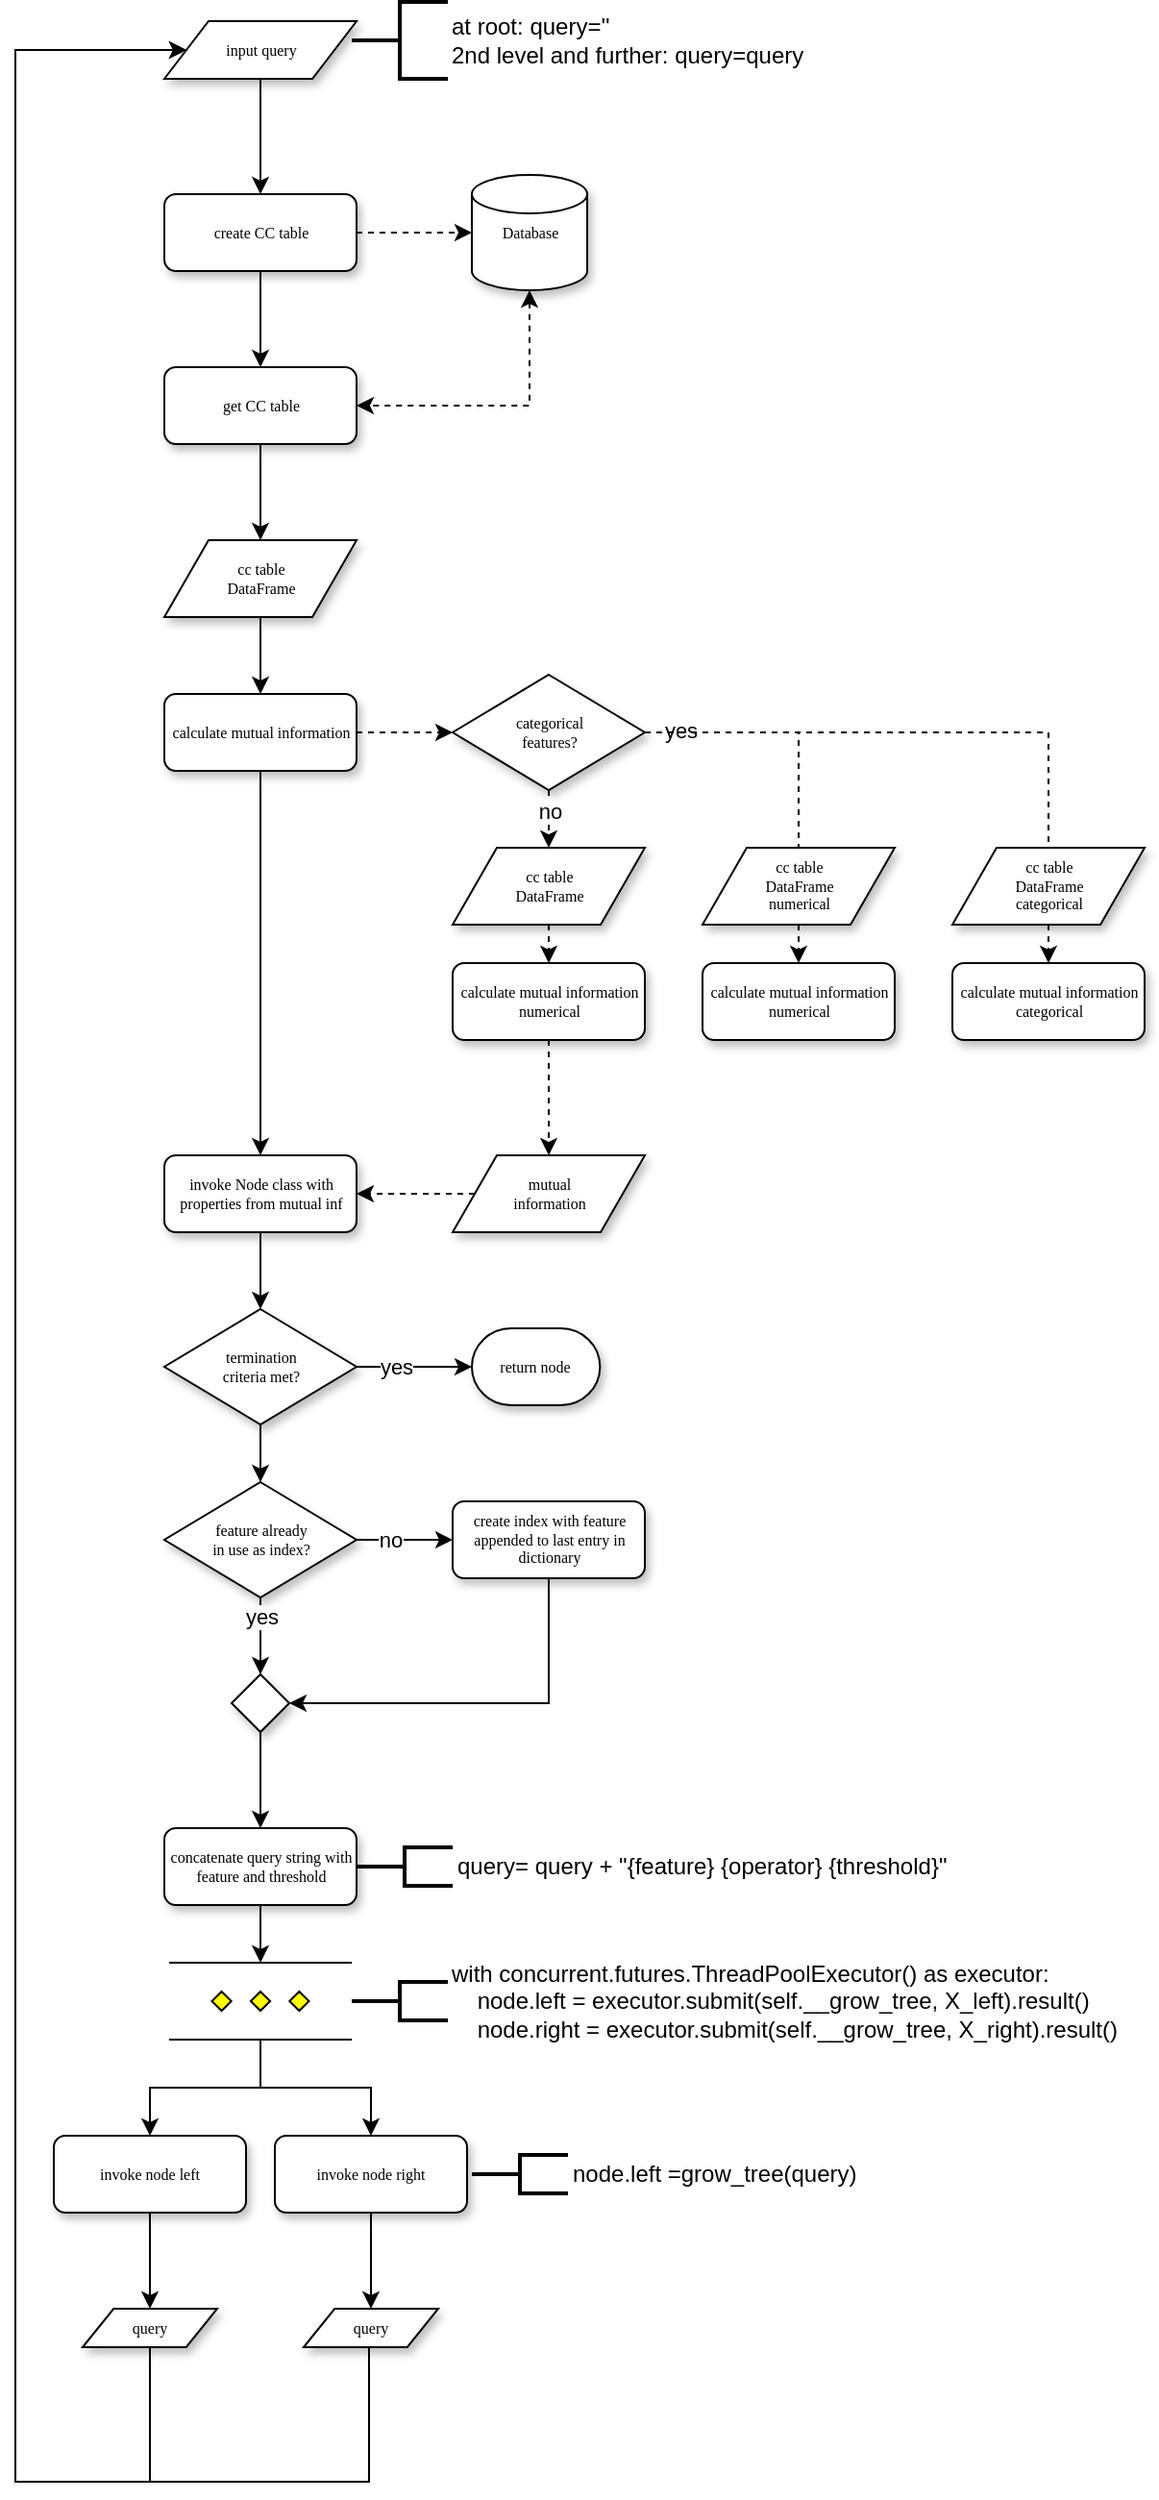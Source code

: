 <mxfile version="14.6.13" type="github">
  <diagram name="Page-1" id="edf60f1a-56cd-e834-aa8a-f176f3a09ee4">
    <mxGraphModel dx="691" dy="471" grid="1" gridSize="10" guides="1" tooltips="1" connect="1" arrows="1" fold="1" page="1" pageScale="1" pageWidth="1100" pageHeight="850" background="#ffffff" math="0" shadow="0">
      <root>
        <mxCell id="0" />
        <mxCell id="1" parent="0" />
        <mxCell id="JbQQHDA_vIymADXAR3bc-9" style="edgeStyle=orthogonalEdgeStyle;rounded=0;orthogonalLoop=1;jettySize=auto;html=1;exitX=0.5;exitY=1;exitDx=0;exitDy=0;" edge="1" parent="1" source="JbQQHDA_vIymADXAR3bc-2" target="JbQQHDA_vIymADXAR3bc-8">
          <mxGeometry relative="1" as="geometry" />
        </mxCell>
        <mxCell id="JbQQHDA_vIymADXAR3bc-2" value="input query" style="shape=parallelogram;html=1;strokeWidth=1;perimeter=parallelogramPerimeter;whiteSpace=wrap;rounded=0;size=0.23;shadow=1;fontFamily=Verdana;fontSize=8;" vertex="1" parent="1">
          <mxGeometry x="87.5" y="20" width="100" height="30" as="geometry" />
        </mxCell>
        <mxCell id="JbQQHDA_vIymADXAR3bc-3" value="&lt;div&gt;at root: query=&#39;&#39;&lt;/div&gt;&lt;div&gt;2nd level and further: query=query&lt;br&gt;&lt;/div&gt;" style="strokeWidth=2;html=1;shape=mxgraph.flowchart.annotation_2;align=left;labelPosition=right;pointerEvents=1;" vertex="1" parent="1">
          <mxGeometry x="185" y="10" width="50" height="40" as="geometry" />
        </mxCell>
        <mxCell id="JbQQHDA_vIymADXAR3bc-11" style="edgeStyle=orthogonalEdgeStyle;rounded=0;orthogonalLoop=1;jettySize=auto;html=1;exitX=1;exitY=0.5;exitDx=0;exitDy=0;entryX=0;entryY=0.5;entryDx=0;entryDy=0;entryPerimeter=0;dashed=1;" edge="1" parent="1" source="JbQQHDA_vIymADXAR3bc-8" target="JbQQHDA_vIymADXAR3bc-10">
          <mxGeometry relative="1" as="geometry" />
        </mxCell>
        <mxCell id="JbQQHDA_vIymADXAR3bc-13" style="edgeStyle=orthogonalEdgeStyle;rounded=0;orthogonalLoop=1;jettySize=auto;html=1;exitX=0.5;exitY=1;exitDx=0;exitDy=0;entryX=0.5;entryY=0;entryDx=0;entryDy=0;" edge="1" parent="1" source="JbQQHDA_vIymADXAR3bc-8" target="JbQQHDA_vIymADXAR3bc-12">
          <mxGeometry relative="1" as="geometry" />
        </mxCell>
        <mxCell id="JbQQHDA_vIymADXAR3bc-8" value="create CC table" style="rounded=1;whiteSpace=wrap;html=1;shadow=1;labelBackgroundColor=none;strokeWidth=1;fontFamily=Verdana;fontSize=8;align=center;" vertex="1" parent="1">
          <mxGeometry x="87.5" y="110" width="100" height="40" as="geometry" />
        </mxCell>
        <mxCell id="JbQQHDA_vIymADXAR3bc-27" style="edgeStyle=orthogonalEdgeStyle;rounded=0;orthogonalLoop=1;jettySize=auto;html=1;exitX=0.5;exitY=1;exitDx=0;exitDy=0;exitPerimeter=0;entryX=1;entryY=0.5;entryDx=0;entryDy=0;dashed=1;startArrow=classic;startFill=1;" edge="1" parent="1" source="JbQQHDA_vIymADXAR3bc-10" target="JbQQHDA_vIymADXAR3bc-12">
          <mxGeometry relative="1" as="geometry" />
        </mxCell>
        <mxCell id="JbQQHDA_vIymADXAR3bc-10" value="Database" style="strokeWidth=1;html=1;shape=mxgraph.flowchart.database;whiteSpace=wrap;rounded=1;shadow=1;fontFamily=Verdana;fontSize=8;" vertex="1" parent="1">
          <mxGeometry x="247.5" y="100" width="60" height="60" as="geometry" />
        </mxCell>
        <mxCell id="JbQQHDA_vIymADXAR3bc-25" style="edgeStyle=orthogonalEdgeStyle;rounded=0;orthogonalLoop=1;jettySize=auto;html=1;exitX=0.5;exitY=1;exitDx=0;exitDy=0;entryX=0.5;entryY=0;entryDx=0;entryDy=0;" edge="1" parent="1" source="JbQQHDA_vIymADXAR3bc-12" target="JbQQHDA_vIymADXAR3bc-15">
          <mxGeometry relative="1" as="geometry" />
        </mxCell>
        <mxCell id="JbQQHDA_vIymADXAR3bc-12" value="get CC table" style="rounded=1;whiteSpace=wrap;html=1;shadow=1;labelBackgroundColor=none;strokeWidth=1;fontFamily=Verdana;fontSize=8;align=center;" vertex="1" parent="1">
          <mxGeometry x="87.5" y="200" width="100" height="40" as="geometry" />
        </mxCell>
        <mxCell id="JbQQHDA_vIymADXAR3bc-23" style="edgeStyle=orthogonalEdgeStyle;rounded=0;orthogonalLoop=1;jettySize=auto;html=1;exitX=0.5;exitY=1;exitDx=0;exitDy=0;entryX=0.5;entryY=0;entryDx=0;entryDy=0;" edge="1" parent="1" source="JbQQHDA_vIymADXAR3bc-15" target="JbQQHDA_vIymADXAR3bc-18">
          <mxGeometry relative="1" as="geometry" />
        </mxCell>
        <mxCell id="JbQQHDA_vIymADXAR3bc-15" value="&lt;div&gt;cc table &lt;br&gt;&lt;/div&gt;&lt;div&gt;DataFrame&lt;/div&gt;" style="shape=parallelogram;html=1;strokeWidth=1;perimeter=parallelogramPerimeter;whiteSpace=wrap;rounded=0;size=0.23;shadow=1;fontFamily=Verdana;fontSize=8;" vertex="1" parent="1">
          <mxGeometry x="87.5" y="290" width="100" height="40" as="geometry" />
        </mxCell>
        <mxCell id="JbQQHDA_vIymADXAR3bc-32" style="edgeStyle=orthogonalEdgeStyle;rounded=0;orthogonalLoop=1;jettySize=auto;html=1;exitX=1;exitY=0.5;exitDx=0;exitDy=0;entryX=0;entryY=0.5;entryDx=0;entryDy=0;dashed=1;startArrow=none;startFill=0;" edge="1" parent="1" source="JbQQHDA_vIymADXAR3bc-18" target="JbQQHDA_vIymADXAR3bc-31">
          <mxGeometry relative="1" as="geometry" />
        </mxCell>
        <mxCell id="JbQQHDA_vIymADXAR3bc-39" style="edgeStyle=orthogonalEdgeStyle;rounded=0;orthogonalLoop=1;jettySize=auto;html=1;exitX=0.5;exitY=1;exitDx=0;exitDy=0;startArrow=none;startFill=0;" edge="1" parent="1" source="JbQQHDA_vIymADXAR3bc-18" target="JbQQHDA_vIymADXAR3bc-38">
          <mxGeometry relative="1" as="geometry" />
        </mxCell>
        <mxCell id="JbQQHDA_vIymADXAR3bc-18" value="calculate mutual information" style="rounded=1;whiteSpace=wrap;html=1;shadow=1;labelBackgroundColor=none;strokeWidth=1;fontFamily=Verdana;fontSize=8;align=center;" vertex="1" parent="1">
          <mxGeometry x="87.5" y="370" width="100" height="40" as="geometry" />
        </mxCell>
        <mxCell id="JbQQHDA_vIymADXAR3bc-40" style="edgeStyle=orthogonalEdgeStyle;rounded=0;orthogonalLoop=1;jettySize=auto;html=1;exitX=0.5;exitY=1;exitDx=0;exitDy=0;startArrow=none;startFill=0;dashed=1;" edge="1" parent="1" source="JbQQHDA_vIymADXAR3bc-28" target="JbQQHDA_vIymADXAR3bc-37">
          <mxGeometry relative="1" as="geometry" />
        </mxCell>
        <mxCell id="JbQQHDA_vIymADXAR3bc-28" value="calculate mutual information numerical" style="rounded=1;whiteSpace=wrap;html=1;shadow=1;labelBackgroundColor=none;strokeWidth=1;fontFamily=Verdana;fontSize=8;align=center;" vertex="1" parent="1">
          <mxGeometry x="237.5" y="510" width="100" height="40" as="geometry" />
        </mxCell>
        <mxCell id="JbQQHDA_vIymADXAR3bc-36" style="edgeStyle=orthogonalEdgeStyle;rounded=0;orthogonalLoop=1;jettySize=auto;html=1;exitX=0.5;exitY=1;exitDx=0;exitDy=0;entryX=0.5;entryY=0;entryDx=0;entryDy=0;dashed=1;startArrow=none;startFill=0;" edge="1" parent="1" source="JbQQHDA_vIymADXAR3bc-54" target="JbQQHDA_vIymADXAR3bc-35">
          <mxGeometry relative="1" as="geometry" />
        </mxCell>
        <mxCell id="JbQQHDA_vIymADXAR3bc-47" style="edgeStyle=orthogonalEdgeStyle;rounded=0;orthogonalLoop=1;jettySize=auto;html=1;exitX=0.5;exitY=1;exitDx=0;exitDy=0;entryX=0.5;entryY=0;entryDx=0;entryDy=0;dashed=1;startArrow=none;startFill=0;" edge="1" parent="1" source="JbQQHDA_vIymADXAR3bc-31" target="JbQQHDA_vIymADXAR3bc-45">
          <mxGeometry relative="1" as="geometry" />
        </mxCell>
        <mxCell id="JbQQHDA_vIymADXAR3bc-49" value="no" style="edgeLabel;html=1;align=center;verticalAlign=middle;resizable=0;points=[];" vertex="1" connectable="0" parent="JbQQHDA_vIymADXAR3bc-47">
          <mxGeometry x="0.164" y="2" relative="1" as="geometry">
            <mxPoint x="-2" y="-7" as="offset" />
          </mxGeometry>
        </mxCell>
        <mxCell id="JbQQHDA_vIymADXAR3bc-31" value="&lt;div&gt;categorical&lt;/div&gt;&lt;div&gt;features?&lt;br&gt;&lt;/div&gt;" style="rhombus;whiteSpace=wrap;html=1;rounded=0;shadow=1;labelBackgroundColor=none;strokeWidth=1;fontFamily=Verdana;fontSize=8;align=center;" vertex="1" parent="1">
          <mxGeometry x="237.5" y="360" width="100" height="60" as="geometry" />
        </mxCell>
        <mxCell id="JbQQHDA_vIymADXAR3bc-35" value="calculate mutual information categorical" style="rounded=1;whiteSpace=wrap;html=1;shadow=1;labelBackgroundColor=none;strokeWidth=1;fontFamily=Verdana;fontSize=8;align=center;" vertex="1" parent="1">
          <mxGeometry x="497.5" y="510" width="100" height="40" as="geometry" />
        </mxCell>
        <mxCell id="JbQQHDA_vIymADXAR3bc-41" style="edgeStyle=orthogonalEdgeStyle;rounded=0;orthogonalLoop=1;jettySize=auto;html=1;exitX=0;exitY=0.5;exitDx=0;exitDy=0;dashed=1;startArrow=none;startFill=0;" edge="1" parent="1" source="JbQQHDA_vIymADXAR3bc-37" target="JbQQHDA_vIymADXAR3bc-38">
          <mxGeometry relative="1" as="geometry" />
        </mxCell>
        <mxCell id="JbQQHDA_vIymADXAR3bc-37" value="&lt;div&gt;mutual &lt;br&gt;&lt;/div&gt;&lt;div&gt;information&lt;/div&gt;" style="shape=parallelogram;html=1;strokeWidth=1;perimeter=parallelogramPerimeter;whiteSpace=wrap;rounded=0;size=0.23;shadow=1;fontFamily=Verdana;fontSize=8;" vertex="1" parent="1">
          <mxGeometry x="237.5" y="610" width="100" height="40" as="geometry" />
        </mxCell>
        <mxCell id="JbQQHDA_vIymADXAR3bc-38" value="&lt;div&gt;invoke Node class with&lt;/div&gt;&lt;div&gt;properties from mutual inf&lt;br&gt;&lt;/div&gt;" style="rounded=1;whiteSpace=wrap;html=1;shadow=1;labelBackgroundColor=none;strokeWidth=1;fontFamily=Verdana;fontSize=8;align=center;" vertex="1" parent="1">
          <mxGeometry x="87.5" y="610" width="100" height="40" as="geometry" />
        </mxCell>
        <mxCell id="JbQQHDA_vIymADXAR3bc-42" value="calculate mutual information numerical" style="rounded=1;whiteSpace=wrap;html=1;shadow=1;labelBackgroundColor=none;strokeWidth=1;fontFamily=Verdana;fontSize=8;align=center;" vertex="1" parent="1">
          <mxGeometry x="367.5" y="510" width="100" height="40" as="geometry" />
        </mxCell>
        <mxCell id="JbQQHDA_vIymADXAR3bc-48" style="edgeStyle=orthogonalEdgeStyle;rounded=0;orthogonalLoop=1;jettySize=auto;html=1;exitX=0.5;exitY=1;exitDx=0;exitDy=0;entryX=0.5;entryY=0;entryDx=0;entryDy=0;dashed=1;startArrow=none;startFill=0;" edge="1" parent="1" source="JbQQHDA_vIymADXAR3bc-45" target="JbQQHDA_vIymADXAR3bc-28">
          <mxGeometry relative="1" as="geometry" />
        </mxCell>
        <mxCell id="JbQQHDA_vIymADXAR3bc-45" value="&lt;div&gt;cc table&lt;/div&gt;&lt;div&gt;DataFrame&lt;br&gt;&lt;/div&gt;" style="shape=parallelogram;html=1;strokeWidth=1;perimeter=parallelogramPerimeter;whiteSpace=wrap;rounded=0;size=0.23;shadow=1;fontFamily=Verdana;fontSize=8;" vertex="1" parent="1">
          <mxGeometry x="237.5" y="450" width="100" height="40" as="geometry" />
        </mxCell>
        <mxCell id="JbQQHDA_vIymADXAR3bc-56" style="edgeStyle=orthogonalEdgeStyle;rounded=0;orthogonalLoop=1;jettySize=auto;html=1;exitX=0.5;exitY=1;exitDx=0;exitDy=0;entryX=0.5;entryY=0;entryDx=0;entryDy=0;dashed=1;startArrow=none;startFill=0;" edge="1" parent="1" source="JbQQHDA_vIymADXAR3bc-50" target="JbQQHDA_vIymADXAR3bc-42">
          <mxGeometry relative="1" as="geometry" />
        </mxCell>
        <mxCell id="JbQQHDA_vIymADXAR3bc-50" value="&lt;div&gt;cc table&lt;/div&gt;&lt;div&gt;DataFrame&lt;/div&gt;&lt;div&gt;numerical&lt;br&gt;&lt;/div&gt;" style="shape=parallelogram;html=1;strokeWidth=1;perimeter=parallelogramPerimeter;whiteSpace=wrap;rounded=0;size=0.23;shadow=1;fontFamily=Verdana;fontSize=8;" vertex="1" parent="1">
          <mxGeometry x="367.5" y="450" width="100" height="40" as="geometry" />
        </mxCell>
        <mxCell id="JbQQHDA_vIymADXAR3bc-52" value="" style="edgeStyle=orthogonalEdgeStyle;rounded=0;orthogonalLoop=1;jettySize=auto;html=1;exitX=1;exitY=0.5;exitDx=0;exitDy=0;entryX=0.5;entryY=0;entryDx=0;entryDy=0;dashed=1;startArrow=none;startFill=0;endArrow=none;" edge="1" parent="1" source="JbQQHDA_vIymADXAR3bc-31" target="JbQQHDA_vIymADXAR3bc-50">
          <mxGeometry relative="1" as="geometry">
            <mxPoint x="337.5" y="390" as="sourcePoint" />
            <mxPoint x="417.5" y="510" as="targetPoint" />
          </mxGeometry>
        </mxCell>
        <mxCell id="JbQQHDA_vIymADXAR3bc-53" value="yes" style="edgeLabel;html=1;align=center;verticalAlign=middle;resizable=0;points=[];" vertex="1" connectable="0" parent="JbQQHDA_vIymADXAR3bc-52">
          <mxGeometry x="-0.74" y="1" relative="1" as="geometry">
            <mxPoint as="offset" />
          </mxGeometry>
        </mxCell>
        <mxCell id="JbQQHDA_vIymADXAR3bc-54" value="&lt;div&gt;cc table&lt;/div&gt;&lt;div&gt;DataFrame&lt;/div&gt;&lt;div&gt;categorical&lt;br&gt;&lt;/div&gt;" style="shape=parallelogram;html=1;strokeWidth=1;perimeter=parallelogramPerimeter;whiteSpace=wrap;rounded=0;size=0.23;shadow=1;fontFamily=Verdana;fontSize=8;" vertex="1" parent="1">
          <mxGeometry x="497.5" y="450" width="100" height="40" as="geometry" />
        </mxCell>
        <mxCell id="JbQQHDA_vIymADXAR3bc-55" value="" style="edgeStyle=orthogonalEdgeStyle;rounded=0;orthogonalLoop=1;jettySize=auto;html=1;exitX=1;exitY=0.5;exitDx=0;exitDy=0;entryX=0.5;entryY=0;entryDx=0;entryDy=0;dashed=1;startArrow=none;startFill=0;endArrow=none;" edge="1" parent="1" source="JbQQHDA_vIymADXAR3bc-31" target="JbQQHDA_vIymADXAR3bc-54">
          <mxGeometry relative="1" as="geometry">
            <mxPoint x="337.5" y="390" as="sourcePoint" />
            <mxPoint x="547.5" y="510" as="targetPoint" />
          </mxGeometry>
        </mxCell>
        <mxCell id="JbQQHDA_vIymADXAR3bc-61" style="edgeStyle=orthogonalEdgeStyle;rounded=0;orthogonalLoop=1;jettySize=auto;html=1;exitX=1;exitY=0.5;exitDx=0;exitDy=0;startArrow=none;startFill=0;" edge="1" parent="1" source="JbQQHDA_vIymADXAR3bc-59" target="JbQQHDA_vIymADXAR3bc-60">
          <mxGeometry relative="1" as="geometry" />
        </mxCell>
        <mxCell id="JbQQHDA_vIymADXAR3bc-62" value="yes" style="edgeLabel;html=1;align=center;verticalAlign=middle;resizable=0;points=[];" vertex="1" connectable="0" parent="JbQQHDA_vIymADXAR3bc-61">
          <mxGeometry x="-0.674" y="-1" relative="1" as="geometry">
            <mxPoint x="10" y="-1" as="offset" />
          </mxGeometry>
        </mxCell>
        <mxCell id="JbQQHDA_vIymADXAR3bc-70" style="edgeStyle=orthogonalEdgeStyle;rounded=0;orthogonalLoop=1;jettySize=auto;html=1;exitX=0.5;exitY=1;exitDx=0;exitDy=0;entryX=0.5;entryY=0;entryDx=0;entryDy=0;startArrow=none;startFill=0;" edge="1" parent="1" source="JbQQHDA_vIymADXAR3bc-59" target="JbQQHDA_vIymADXAR3bc-68">
          <mxGeometry relative="1" as="geometry" />
        </mxCell>
        <mxCell id="JbQQHDA_vIymADXAR3bc-59" value="&lt;div&gt;termination &lt;br&gt;&lt;/div&gt;&lt;div&gt;criteria met?&lt;br&gt;&lt;/div&gt;" style="rhombus;whiteSpace=wrap;html=1;rounded=0;shadow=1;labelBackgroundColor=none;strokeWidth=1;fontFamily=Verdana;fontSize=8;align=center;" vertex="1" parent="1">
          <mxGeometry x="87.5" y="690" width="100" height="60" as="geometry" />
        </mxCell>
        <mxCell id="JbQQHDA_vIymADXAR3bc-60" value="return node" style="strokeWidth=1;html=1;shape=mxgraph.flowchart.terminator;whiteSpace=wrap;rounded=1;shadow=1;fontFamily=Verdana;fontSize=8;" vertex="1" parent="1">
          <mxGeometry x="247.5" y="700" width="66.67" height="40" as="geometry" />
        </mxCell>
        <mxCell id="JbQQHDA_vIymADXAR3bc-65" style="edgeStyle=orthogonalEdgeStyle;rounded=0;orthogonalLoop=1;jettySize=auto;html=1;exitX=0.5;exitY=1;exitDx=0;exitDy=0;entryX=0.5;entryY=0;entryDx=0;entryDy=0;startArrow=none;startFill=0;" edge="1" parent="1" source="JbQQHDA_vIymADXAR3bc-38" target="JbQQHDA_vIymADXAR3bc-59">
          <mxGeometry relative="1" as="geometry">
            <mxPoint x="137.5" y="730" as="sourcePoint" />
          </mxGeometry>
        </mxCell>
        <mxCell id="JbQQHDA_vIymADXAR3bc-72" style="edgeStyle=orthogonalEdgeStyle;rounded=0;orthogonalLoop=1;jettySize=auto;html=1;exitX=1;exitY=0.5;exitDx=0;exitDy=0;entryX=0;entryY=0.5;entryDx=0;entryDy=0;startArrow=none;startFill=0;" edge="1" parent="1" source="JbQQHDA_vIymADXAR3bc-68" target="JbQQHDA_vIymADXAR3bc-71">
          <mxGeometry relative="1" as="geometry" />
        </mxCell>
        <mxCell id="JbQQHDA_vIymADXAR3bc-73" value="no" style="edgeLabel;html=1;align=center;verticalAlign=middle;resizable=0;points=[];" vertex="1" connectable="0" parent="JbQQHDA_vIymADXAR3bc-72">
          <mxGeometry x="-0.298" relative="1" as="geometry">
            <mxPoint as="offset" />
          </mxGeometry>
        </mxCell>
        <mxCell id="JbQQHDA_vIymADXAR3bc-75" style="edgeStyle=orthogonalEdgeStyle;rounded=0;orthogonalLoop=1;jettySize=auto;html=1;exitX=0.5;exitY=1;exitDx=0;exitDy=0;entryX=0.5;entryY=0;entryDx=0;entryDy=0;entryPerimeter=0;startArrow=none;startFill=0;" edge="1" parent="1" source="JbQQHDA_vIymADXAR3bc-68" target="JbQQHDA_vIymADXAR3bc-74">
          <mxGeometry relative="1" as="geometry" />
        </mxCell>
        <mxCell id="JbQQHDA_vIymADXAR3bc-76" value="yes" style="edgeLabel;html=1;align=center;verticalAlign=middle;resizable=0;points=[];" vertex="1" connectable="0" parent="JbQQHDA_vIymADXAR3bc-75">
          <mxGeometry x="0.294" y="-1" relative="1" as="geometry">
            <mxPoint x="1" y="-16" as="offset" />
          </mxGeometry>
        </mxCell>
        <mxCell id="JbQQHDA_vIymADXAR3bc-68" value="&lt;div&gt;feature already &lt;br&gt;&lt;/div&gt;&lt;div&gt;in use as index?&lt;br&gt;&lt;/div&gt;" style="rhombus;whiteSpace=wrap;html=1;rounded=0;shadow=1;labelBackgroundColor=none;strokeWidth=1;fontFamily=Verdana;fontSize=8;align=center;" vertex="1" parent="1">
          <mxGeometry x="87.5" y="780" width="100" height="60" as="geometry" />
        </mxCell>
        <mxCell id="JbQQHDA_vIymADXAR3bc-77" style="edgeStyle=orthogonalEdgeStyle;rounded=0;orthogonalLoop=1;jettySize=auto;html=1;exitX=0.5;exitY=1;exitDx=0;exitDy=0;entryX=1;entryY=0.5;entryDx=0;entryDy=0;entryPerimeter=0;startArrow=none;startFill=0;" edge="1" parent="1" source="JbQQHDA_vIymADXAR3bc-71" target="JbQQHDA_vIymADXAR3bc-74">
          <mxGeometry relative="1" as="geometry" />
        </mxCell>
        <mxCell id="JbQQHDA_vIymADXAR3bc-71" value="create index with feature appended to last entry in dictionary" style="rounded=1;whiteSpace=wrap;html=1;shadow=1;labelBackgroundColor=none;strokeWidth=1;fontFamily=Verdana;fontSize=8;align=center;" vertex="1" parent="1">
          <mxGeometry x="237.5" y="790" width="100" height="40" as="geometry" />
        </mxCell>
        <mxCell id="JbQQHDA_vIymADXAR3bc-79" style="edgeStyle=orthogonalEdgeStyle;rounded=0;orthogonalLoop=1;jettySize=auto;html=1;exitX=0.5;exitY=1;exitDx=0;exitDy=0;exitPerimeter=0;startArrow=none;startFill=0;entryX=0.5;entryY=0;entryDx=0;entryDy=0;" edge="1" parent="1" source="JbQQHDA_vIymADXAR3bc-74" target="JbQQHDA_vIymADXAR3bc-81">
          <mxGeometry relative="1" as="geometry">
            <mxPoint x="137.5" y="950.0" as="targetPoint" />
          </mxGeometry>
        </mxCell>
        <mxCell id="JbQQHDA_vIymADXAR3bc-74" value="" style="strokeWidth=1;html=1;shape=mxgraph.flowchart.decision;whiteSpace=wrap;rounded=0;shadow=1;fontFamily=Verdana;fontSize=8;" vertex="1" parent="1">
          <mxGeometry x="122.5" y="880" width="30" height="30" as="geometry" />
        </mxCell>
        <mxCell id="JbQQHDA_vIymADXAR3bc-87" style="edgeStyle=orthogonalEdgeStyle;rounded=0;orthogonalLoop=1;jettySize=auto;html=1;exitX=0.5;exitY=1;exitDx=0;exitDy=0;entryX=0.5;entryY=0;entryDx=0;entryDy=0;entryPerimeter=0;startArrow=none;startFill=0;" edge="1" parent="1" source="JbQQHDA_vIymADXAR3bc-81" target="JbQQHDA_vIymADXAR3bc-86">
          <mxGeometry relative="1" as="geometry" />
        </mxCell>
        <mxCell id="JbQQHDA_vIymADXAR3bc-81" value="concatenate query string with feature and threshold" style="rounded=1;whiteSpace=wrap;html=1;shadow=1;labelBackgroundColor=none;strokeWidth=1;fontFamily=Verdana;fontSize=8;align=center;" vertex="1" parent="1">
          <mxGeometry x="87.5" y="960" width="100" height="40" as="geometry" />
        </mxCell>
        <mxCell id="JbQQHDA_vIymADXAR3bc-82" value="query= query + &quot;{feature} {operator} {threshold}&quot;" style="strokeWidth=2;html=1;shape=mxgraph.flowchart.annotation_2;align=left;labelPosition=right;pointerEvents=1;" vertex="1" parent="1">
          <mxGeometry x="187.5" y="970" width="50" height="20" as="geometry" />
        </mxCell>
        <mxCell id="JbQQHDA_vIymADXAR3bc-95" style="edgeStyle=orthogonalEdgeStyle;rounded=0;orthogonalLoop=1;jettySize=auto;html=1;exitX=0.5;exitY=1;exitDx=0;exitDy=0;entryX=0;entryY=0.5;entryDx=0;entryDy=0;startArrow=none;startFill=0;" edge="1" parent="1" source="JbQQHDA_vIymADXAR3bc-103" target="JbQQHDA_vIymADXAR3bc-2">
          <mxGeometry relative="1" as="geometry">
            <mxPoint x="192.951" y="1230.12" as="sourcePoint" />
            <Array as="points">
              <mxPoint x="194" y="1230" />
              <mxPoint x="194" y="1300" />
              <mxPoint x="10" y="1300" />
              <mxPoint x="10" y="35" />
            </Array>
          </mxGeometry>
        </mxCell>
        <mxCell id="JbQQHDA_vIymADXAR3bc-102" style="edgeStyle=orthogonalEdgeStyle;rounded=0;orthogonalLoop=1;jettySize=auto;html=1;exitX=0.5;exitY=1;exitDx=0;exitDy=0;entryX=0.5;entryY=0;entryDx=0;entryDy=0;startArrow=none;startFill=0;" edge="1" parent="1" source="JbQQHDA_vIymADXAR3bc-84" target="JbQQHDA_vIymADXAR3bc-103">
          <mxGeometry relative="1" as="geometry">
            <mxPoint x="195.005" y="1210" as="targetPoint" />
          </mxGeometry>
        </mxCell>
        <mxCell id="JbQQHDA_vIymADXAR3bc-84" value="invoke node right" style="rounded=1;whiteSpace=wrap;html=1;shadow=1;labelBackgroundColor=none;strokeWidth=1;fontFamily=Verdana;fontSize=8;align=center;" vertex="1" parent="1">
          <mxGeometry x="145" y="1120" width="100" height="40" as="geometry" />
        </mxCell>
        <mxCell id="JbQQHDA_vIymADXAR3bc-88" style="edgeStyle=orthogonalEdgeStyle;rounded=0;orthogonalLoop=1;jettySize=auto;html=1;exitX=0.5;exitY=1;exitDx=0;exitDy=0;exitPerimeter=0;entryX=0.5;entryY=0;entryDx=0;entryDy=0;startArrow=none;startFill=0;" edge="1" parent="1" source="JbQQHDA_vIymADXAR3bc-86" target="JbQQHDA_vIymADXAR3bc-84">
          <mxGeometry relative="1" as="geometry" />
        </mxCell>
        <mxCell id="JbQQHDA_vIymADXAR3bc-90" style="edgeStyle=orthogonalEdgeStyle;rounded=0;orthogonalLoop=1;jettySize=auto;html=1;exitX=0.5;exitY=1;exitDx=0;exitDy=0;exitPerimeter=0;entryX=0.5;entryY=0;entryDx=0;entryDy=0;startArrow=none;startFill=0;" edge="1" parent="1" source="JbQQHDA_vIymADXAR3bc-86" target="JbQQHDA_vIymADXAR3bc-89">
          <mxGeometry relative="1" as="geometry" />
        </mxCell>
        <mxCell id="JbQQHDA_vIymADXAR3bc-86" value="" style="verticalLabelPosition=bottom;verticalAlign=top;html=1;shape=mxgraph.flowchart.parallel_mode;pointerEvents=1" vertex="1" parent="1">
          <mxGeometry x="90" y="1030" width="95" height="40" as="geometry" />
        </mxCell>
        <mxCell id="JbQQHDA_vIymADXAR3bc-94" style="edgeStyle=orthogonalEdgeStyle;rounded=0;orthogonalLoop=1;jettySize=auto;html=1;exitX=0.5;exitY=1;exitDx=0;exitDy=0;entryX=0;entryY=0.5;entryDx=0;entryDy=0;startArrow=none;startFill=0;" edge="1" parent="1" source="JbQQHDA_vIymADXAR3bc-97" target="JbQQHDA_vIymADXAR3bc-2">
          <mxGeometry relative="1" as="geometry">
            <Array as="points">
              <mxPoint x="80" y="1300" />
              <mxPoint x="10" y="1300" />
              <mxPoint x="10" y="35" />
            </Array>
          </mxGeometry>
        </mxCell>
        <mxCell id="JbQQHDA_vIymADXAR3bc-99" style="edgeStyle=orthogonalEdgeStyle;rounded=0;orthogonalLoop=1;jettySize=auto;html=1;exitX=0.5;exitY=1;exitDx=0;exitDy=0;entryX=0.5;entryY=0;entryDx=0;entryDy=0;startArrow=none;startFill=0;" edge="1" parent="1" source="JbQQHDA_vIymADXAR3bc-89" target="JbQQHDA_vIymADXAR3bc-97">
          <mxGeometry relative="1" as="geometry" />
        </mxCell>
        <mxCell id="JbQQHDA_vIymADXAR3bc-89" value="invoke node left" style="rounded=1;whiteSpace=wrap;html=1;shadow=1;labelBackgroundColor=none;strokeWidth=1;fontFamily=Verdana;fontSize=8;align=center;" vertex="1" parent="1">
          <mxGeometry x="30" y="1120" width="100" height="40" as="geometry" />
        </mxCell>
        <mxCell id="JbQQHDA_vIymADXAR3bc-91" value="node.left =grow_tree(query)" style="strokeWidth=2;html=1;shape=mxgraph.flowchart.annotation_2;align=left;labelPosition=right;pointerEvents=1;" vertex="1" parent="1">
          <mxGeometry x="247.5" y="1130" width="50" height="20" as="geometry" />
        </mxCell>
        <mxCell id="JbQQHDA_vIymADXAR3bc-97" value="query" style="shape=parallelogram;html=1;strokeWidth=1;perimeter=parallelogramPerimeter;whiteSpace=wrap;rounded=0;size=0.23;shadow=1;fontFamily=Verdana;fontSize=8;" vertex="1" parent="1">
          <mxGeometry x="45" y="1210" width="70" height="20" as="geometry" />
        </mxCell>
        <mxCell id="JbQQHDA_vIymADXAR3bc-103" value="query" style="shape=parallelogram;html=1;strokeWidth=1;perimeter=parallelogramPerimeter;whiteSpace=wrap;rounded=0;size=0.23;shadow=1;fontFamily=Verdana;fontSize=8;" vertex="1" parent="1">
          <mxGeometry x="160" y="1210" width="70" height="20" as="geometry" />
        </mxCell>
        <mxCell id="JbQQHDA_vIymADXAR3bc-105" value="with concurrent.futures.ThreadPoolExecutor() as executor:&lt;br&gt;&amp;nbsp;&amp;nbsp; &amp;nbsp;node.left = executor.submit(self.__grow_tree, X_left).result()&lt;br&gt;&amp;nbsp;&amp;nbsp; &amp;nbsp;node.right = executor.submit(self.__grow_tree, X_right).result()" style="strokeWidth=2;html=1;shape=mxgraph.flowchart.annotation_2;align=left;labelPosition=right;pointerEvents=1;" vertex="1" parent="1">
          <mxGeometry x="185" y="1040" width="50" height="20" as="geometry" />
        </mxCell>
      </root>
    </mxGraphModel>
  </diagram>
</mxfile>
